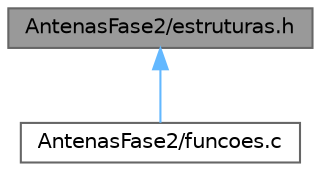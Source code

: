 digraph "AntenasFase2/estruturas.h"
{
 // LATEX_PDF_SIZE
  bgcolor="transparent";
  edge [fontname=Helvetica,fontsize=10,labelfontname=Helvetica,labelfontsize=10];
  node [fontname=Helvetica,fontsize=10,shape=box,height=0.2,width=0.4];
  Node1 [id="Node000001",label="AntenasFase2/estruturas.h",height=0.2,width=0.4,color="gray40", fillcolor="grey60", style="filled", fontcolor="black",tooltip="Estruturas de dados e prototipos de funcoes para a Fase 2 - Grafos de Antenas."];
  Node1 -> Node2 [id="edge1_Node000001_Node000002",dir="back",color="steelblue1",style="solid",tooltip=" "];
  Node2 [id="Node000002",label="AntenasFase2/funcoes.c",height=0.2,width=0.4,color="grey40", fillcolor="white", style="filled",URL="$funcoes_8c.html",tooltip="Funções para manipulação de grafos na Fase 2 (grafos de antenas)."];
}
